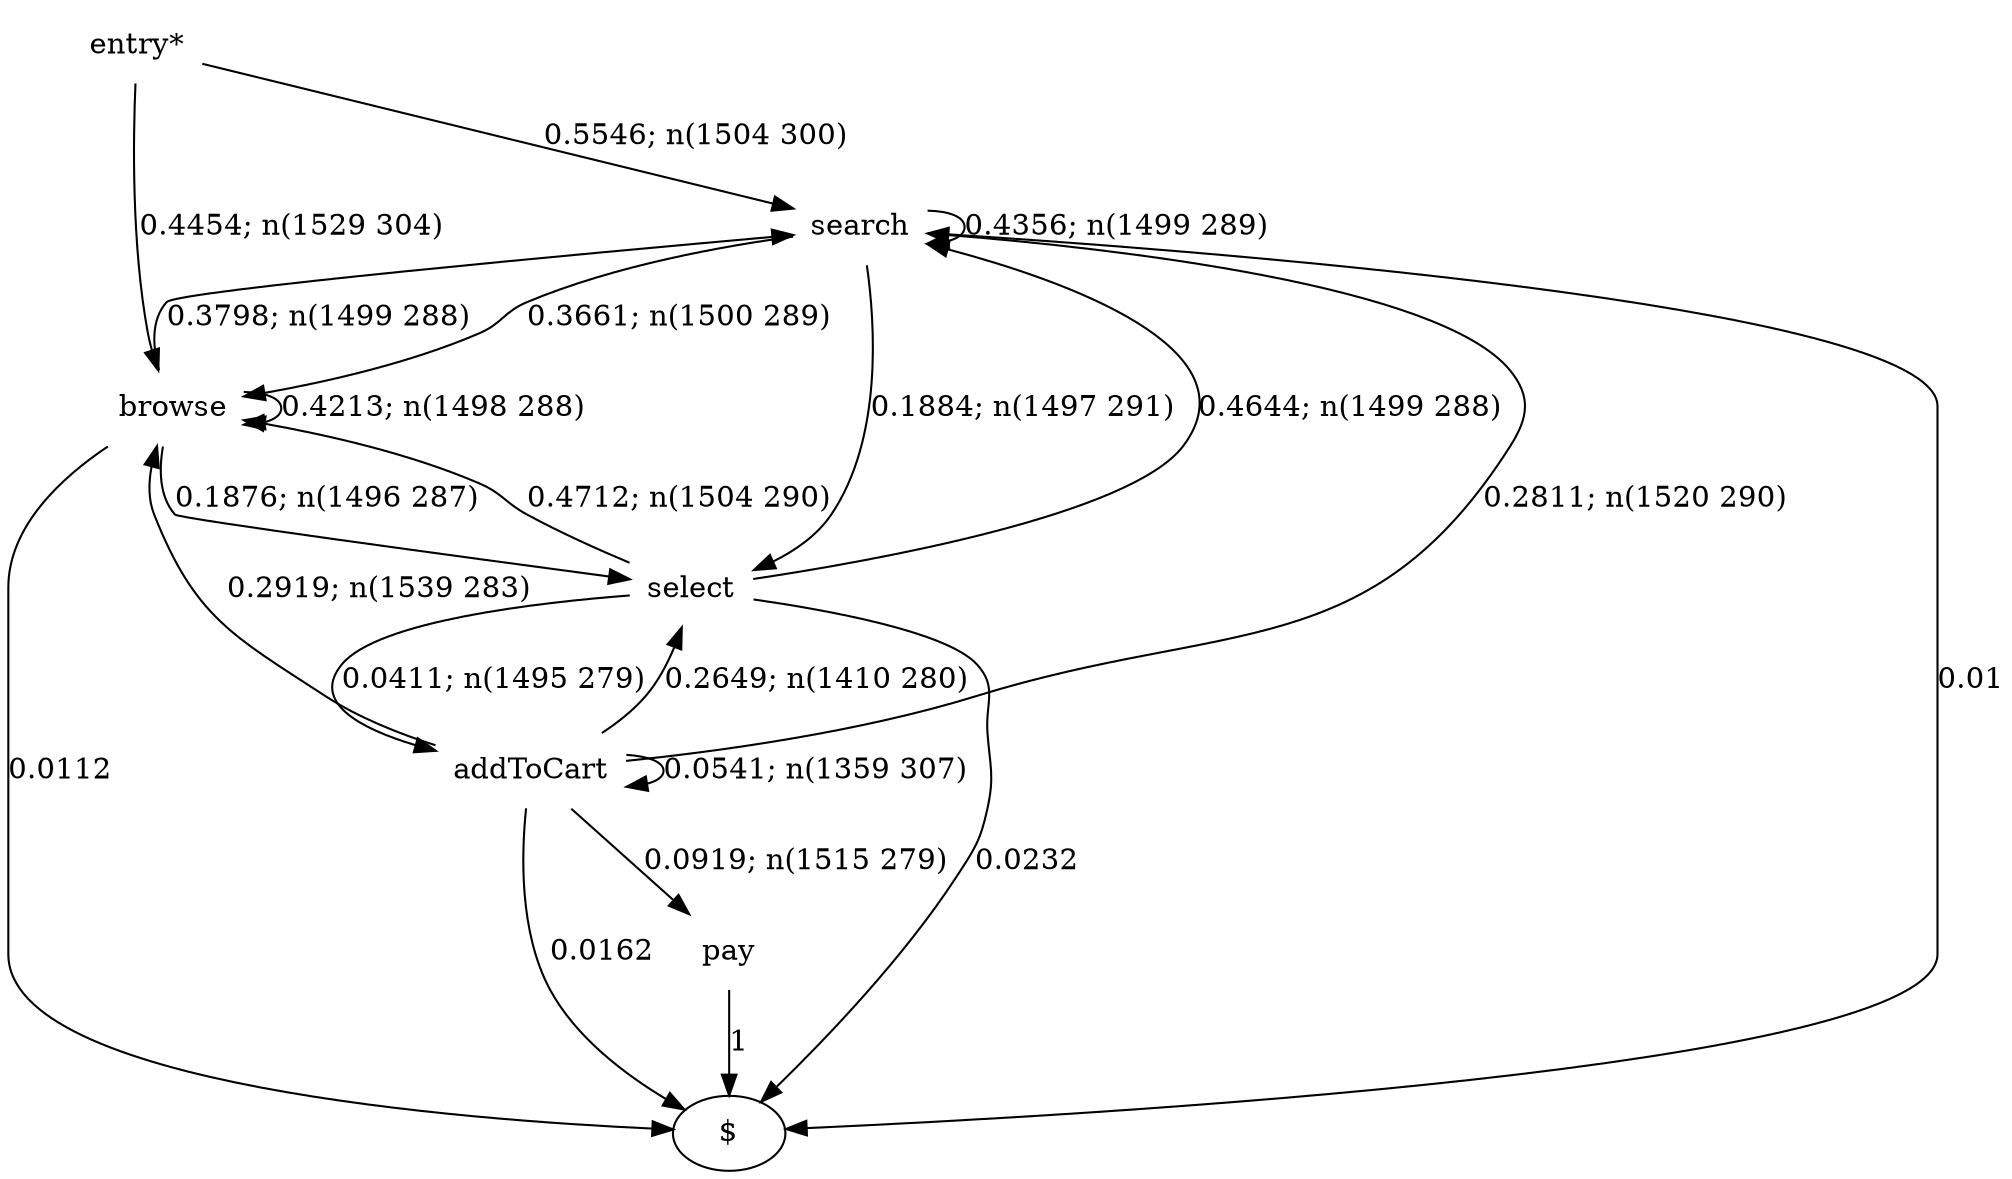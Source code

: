 digraph G {"entry*" [label="entry*",shape=none];"search" [label="search",shape=none];"browse" [label="browse",shape=none];"select" [label="select",shape=none];"addToCart" [label="addToCart",shape=none];"pay" [label="pay",shape=none];"entry*"->"search" [style=solid,label="0.5546; n(1504 300)"];"entry*"->"browse" [style=solid,label="0.4454; n(1529 304)"];"search"->"search" [style=solid,label="0.4356; n(1499 289)"];"search"->"browse" [style=solid,label="0.3661; n(1500 289)"];"search"->"select" [style=solid,label="0.1884; n(1497 291)"];"search"->"$" [style=solid,label="0.01"];"browse"->"search" [style=solid,label="0.3798; n(1499 288)"];"browse"->"browse" [style=solid,label="0.4213; n(1498 288)"];"browse"->"select" [style=solid,label="0.1876; n(1496 287)"];"browse"->"$" [style=solid,label="0.0112"];"select"->"search" [style=solid,label="0.4644; n(1499 288)"];"select"->"browse" [style=solid,label="0.4712; n(1504 290)"];"select"->"addToCart" [style=solid,label="0.0411; n(1495 279)"];"select"->"$" [style=solid,label="0.0232"];"addToCart"->"search" [style=solid,label="0.2811; n(1520 290)"];"addToCart"->"browse" [style=solid,label="0.2919; n(1539 283)"];"addToCart"->"select" [style=solid,label="0.2649; n(1410 280)"];"addToCart"->"addToCart" [style=solid,label="0.0541; n(1359 307)"];"addToCart"->"pay" [style=solid,label="0.0919; n(1515 279)"];"addToCart"->"$" [style=solid,label="0.0162"];"pay"->"$" [style=solid,label="1"];}